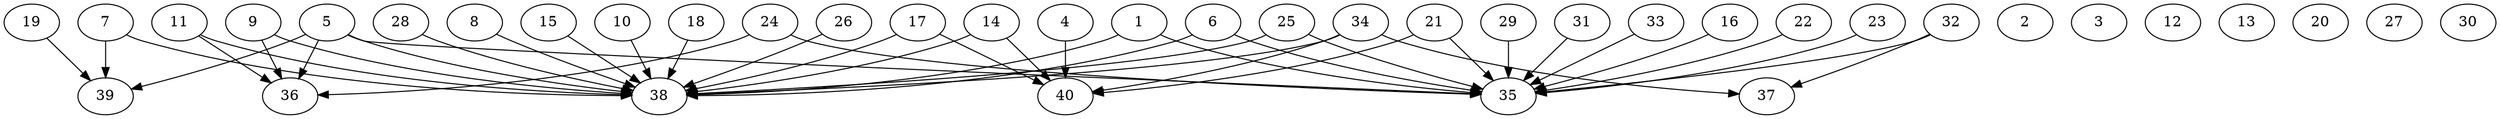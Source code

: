 // DAG automatically generated by daggen at Thu Oct  3 14:06:49 2019
// ./daggen --dot -n 40 --ccr 0.5 --fat 0.9 --regular 0.7 --density 0.7 --mindata 5242880 --maxdata 52428800 
digraph G {
  1 [size="11532288", alpha="0.06", expect_size="5766144"] 
  1 -> 35 [size ="5766144"]
  1 -> 38 [size ="5766144"]
  2 [size="43038720", alpha="0.17", expect_size="21519360"] 
  3 [size="103526400", alpha="0.16", expect_size="51763200"] 
  4 [size="90300416", alpha="0.02", expect_size="45150208"] 
  4 -> 40 [size ="45150208"]
  5 [size="70885376", alpha="0.17", expect_size="35442688"] 
  5 -> 35 [size ="35442688"]
  5 -> 36 [size ="35442688"]
  5 -> 38 [size ="35442688"]
  5 -> 39 [size ="35442688"]
  6 [size="83032064", alpha="0.17", expect_size="41516032"] 
  6 -> 35 [size ="41516032"]
  6 -> 38 [size ="41516032"]
  7 [size="27971584", alpha="0.09", expect_size="13985792"] 
  7 -> 38 [size ="13985792"]
  7 -> 39 [size ="13985792"]
  8 [size="74950656", alpha="0.18", expect_size="37475328"] 
  8 -> 38 [size ="37475328"]
  9 [size="85475328", alpha="0.13", expect_size="42737664"] 
  9 -> 36 [size ="42737664"]
  9 -> 38 [size ="42737664"]
  10 [size="47507456", alpha="0.12", expect_size="23753728"] 
  10 -> 38 [size ="23753728"]
  11 [size="27744256", alpha="0.11", expect_size="13872128"] 
  11 -> 36 [size ="13872128"]
  11 -> 38 [size ="13872128"]
  12 [size="57786368", alpha="0.11", expect_size="28893184"] 
  13 [size="41887744", alpha="0.05", expect_size="20943872"] 
  14 [size="20998144", alpha="0.06", expect_size="10499072"] 
  14 -> 38 [size ="10499072"]
  14 -> 40 [size ="10499072"]
  15 [size="31789056", alpha="0.12", expect_size="15894528"] 
  15 -> 38 [size ="15894528"]
  16 [size="18774016", alpha="0.02", expect_size="9387008"] 
  16 -> 35 [size ="9387008"]
  17 [size="99627008", alpha="0.04", expect_size="49813504"] 
  17 -> 38 [size ="49813504"]
  17 -> 40 [size ="49813504"]
  18 [size="49149952", alpha="0.02", expect_size="24574976"] 
  18 -> 38 [size ="24574976"]
  19 [size="40472576", alpha="0.06", expect_size="20236288"] 
  19 -> 39 [size ="20236288"]
  20 [size="102356992", alpha="0.02", expect_size="51178496"] 
  21 [size="65169408", alpha="0.18", expect_size="32584704"] 
  21 -> 35 [size ="32584704"]
  21 -> 40 [size ="32584704"]
  22 [size="21061632", alpha="0.02", expect_size="10530816"] 
  22 -> 35 [size ="10530816"]
  23 [size="74844160", alpha="0.05", expect_size="37422080"] 
  23 -> 35 [size ="37422080"]
  24 [size="99387392", alpha="0.05", expect_size="49693696"] 
  24 -> 35 [size ="49693696"]
  24 -> 36 [size ="49693696"]
  25 [size="35100672", alpha="0.18", expect_size="17550336"] 
  25 -> 35 [size ="17550336"]
  25 -> 38 [size ="17550336"]
  26 [size="91770880", alpha="0.06", expect_size="45885440"] 
  26 -> 38 [size ="45885440"]
  27 [size="100618240", alpha="0.18", expect_size="50309120"] 
  28 [size="24727552", alpha="0.03", expect_size="12363776"] 
  28 -> 38 [size ="12363776"]
  29 [size="34865152", alpha="0.05", expect_size="17432576"] 
  29 -> 35 [size ="17432576"]
  30 [size="60958720", alpha="0.14", expect_size="30479360"] 
  31 [size="69474304", alpha="0.07", expect_size="34737152"] 
  31 -> 35 [size ="34737152"]
  32 [size="61460480", alpha="0.10", expect_size="30730240"] 
  32 -> 35 [size ="30730240"]
  32 -> 37 [size ="30730240"]
  33 [size="69470208", alpha="0.20", expect_size="34735104"] 
  33 -> 35 [size ="34735104"]
  34 [size="92174336", alpha="0.12", expect_size="46087168"] 
  34 -> 37 [size ="46087168"]
  34 -> 38 [size ="46087168"]
  34 -> 40 [size ="46087168"]
  35 [size="20645888", alpha="0.08", expect_size="10322944"] 
  36 [size="104028160", alpha="0.06", expect_size="52014080"] 
  37 [size="37384192", alpha="0.03", expect_size="18692096"] 
  38 [size="26941440", alpha="0.08", expect_size="13470720"] 
  39 [size="42797056", alpha="0.00", expect_size="21398528"] 
  40 [size="65568768", alpha="0.11", expect_size="32784384"] 
}
